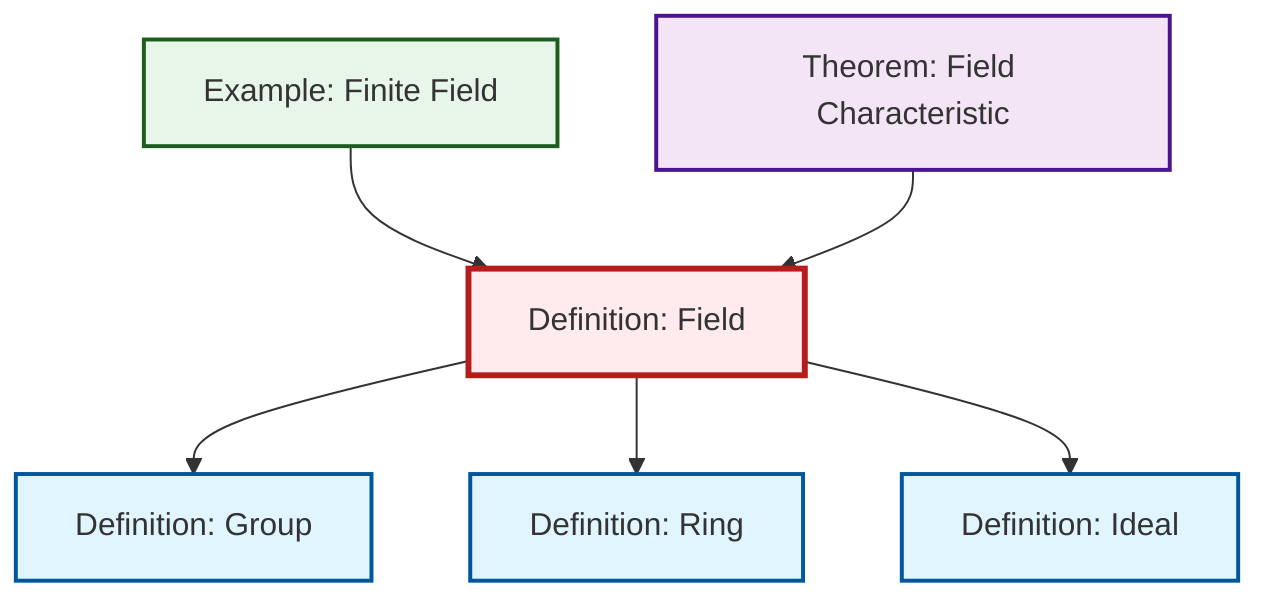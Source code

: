 graph TD
    classDef definition fill:#e1f5fe,stroke:#01579b,stroke-width:2px
    classDef theorem fill:#f3e5f5,stroke:#4a148c,stroke-width:2px
    classDef axiom fill:#fff3e0,stroke:#e65100,stroke-width:2px
    classDef example fill:#e8f5e9,stroke:#1b5e20,stroke-width:2px
    classDef current fill:#ffebee,stroke:#b71c1c,stroke-width:3px
    thm-field-characteristic["Theorem: Field Characteristic"]:::theorem
    def-ideal["Definition: Ideal"]:::definition
    def-ring["Definition: Ring"]:::definition
    def-group["Definition: Group"]:::definition
    def-field["Definition: Field"]:::definition
    ex-finite-field["Example: Finite Field"]:::example
    def-field --> def-group
    def-field --> def-ring
    def-field --> def-ideal
    ex-finite-field --> def-field
    thm-field-characteristic --> def-field
    class def-field current